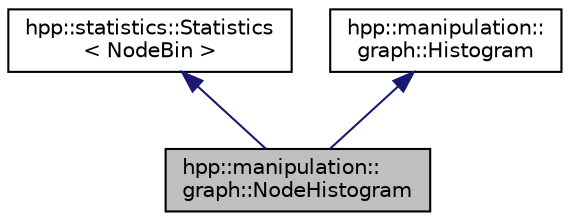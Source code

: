digraph "hpp::manipulation::graph::NodeHistogram"
{
  edge [fontname="Helvetica",fontsize="10",labelfontname="Helvetica",labelfontsize="10"];
  node [fontname="Helvetica",fontsize="10",shape=record];
  Node1 [label="hpp::manipulation::\lgraph::NodeHistogram",height=0.2,width=0.4,color="black", fillcolor="grey75", style="filled" fontcolor="black"];
  Node2 -> Node1 [dir="back",color="midnightblue",fontsize="10",style="solid",fontname="Helvetica"];
  Node2 [label="hpp::statistics::Statistics\l\< NodeBin \>",height=0.2,width=0.4,color="black", fillcolor="white", style="filled",URL="https://jmirabel.github.io/hpp-doc/api/hpp-statistics/doxygen-html/hpp-statistics.doxytag$a00005.html"];
  Node3 -> Node1 [dir="back",color="midnightblue",fontsize="10",style="solid",fontname="Helvetica"];
  Node3 [label="hpp::manipulation::\lgraph::Histogram",height=0.2,width=0.4,color="black", fillcolor="white", style="filled",URL="$a00022.html"];
}
